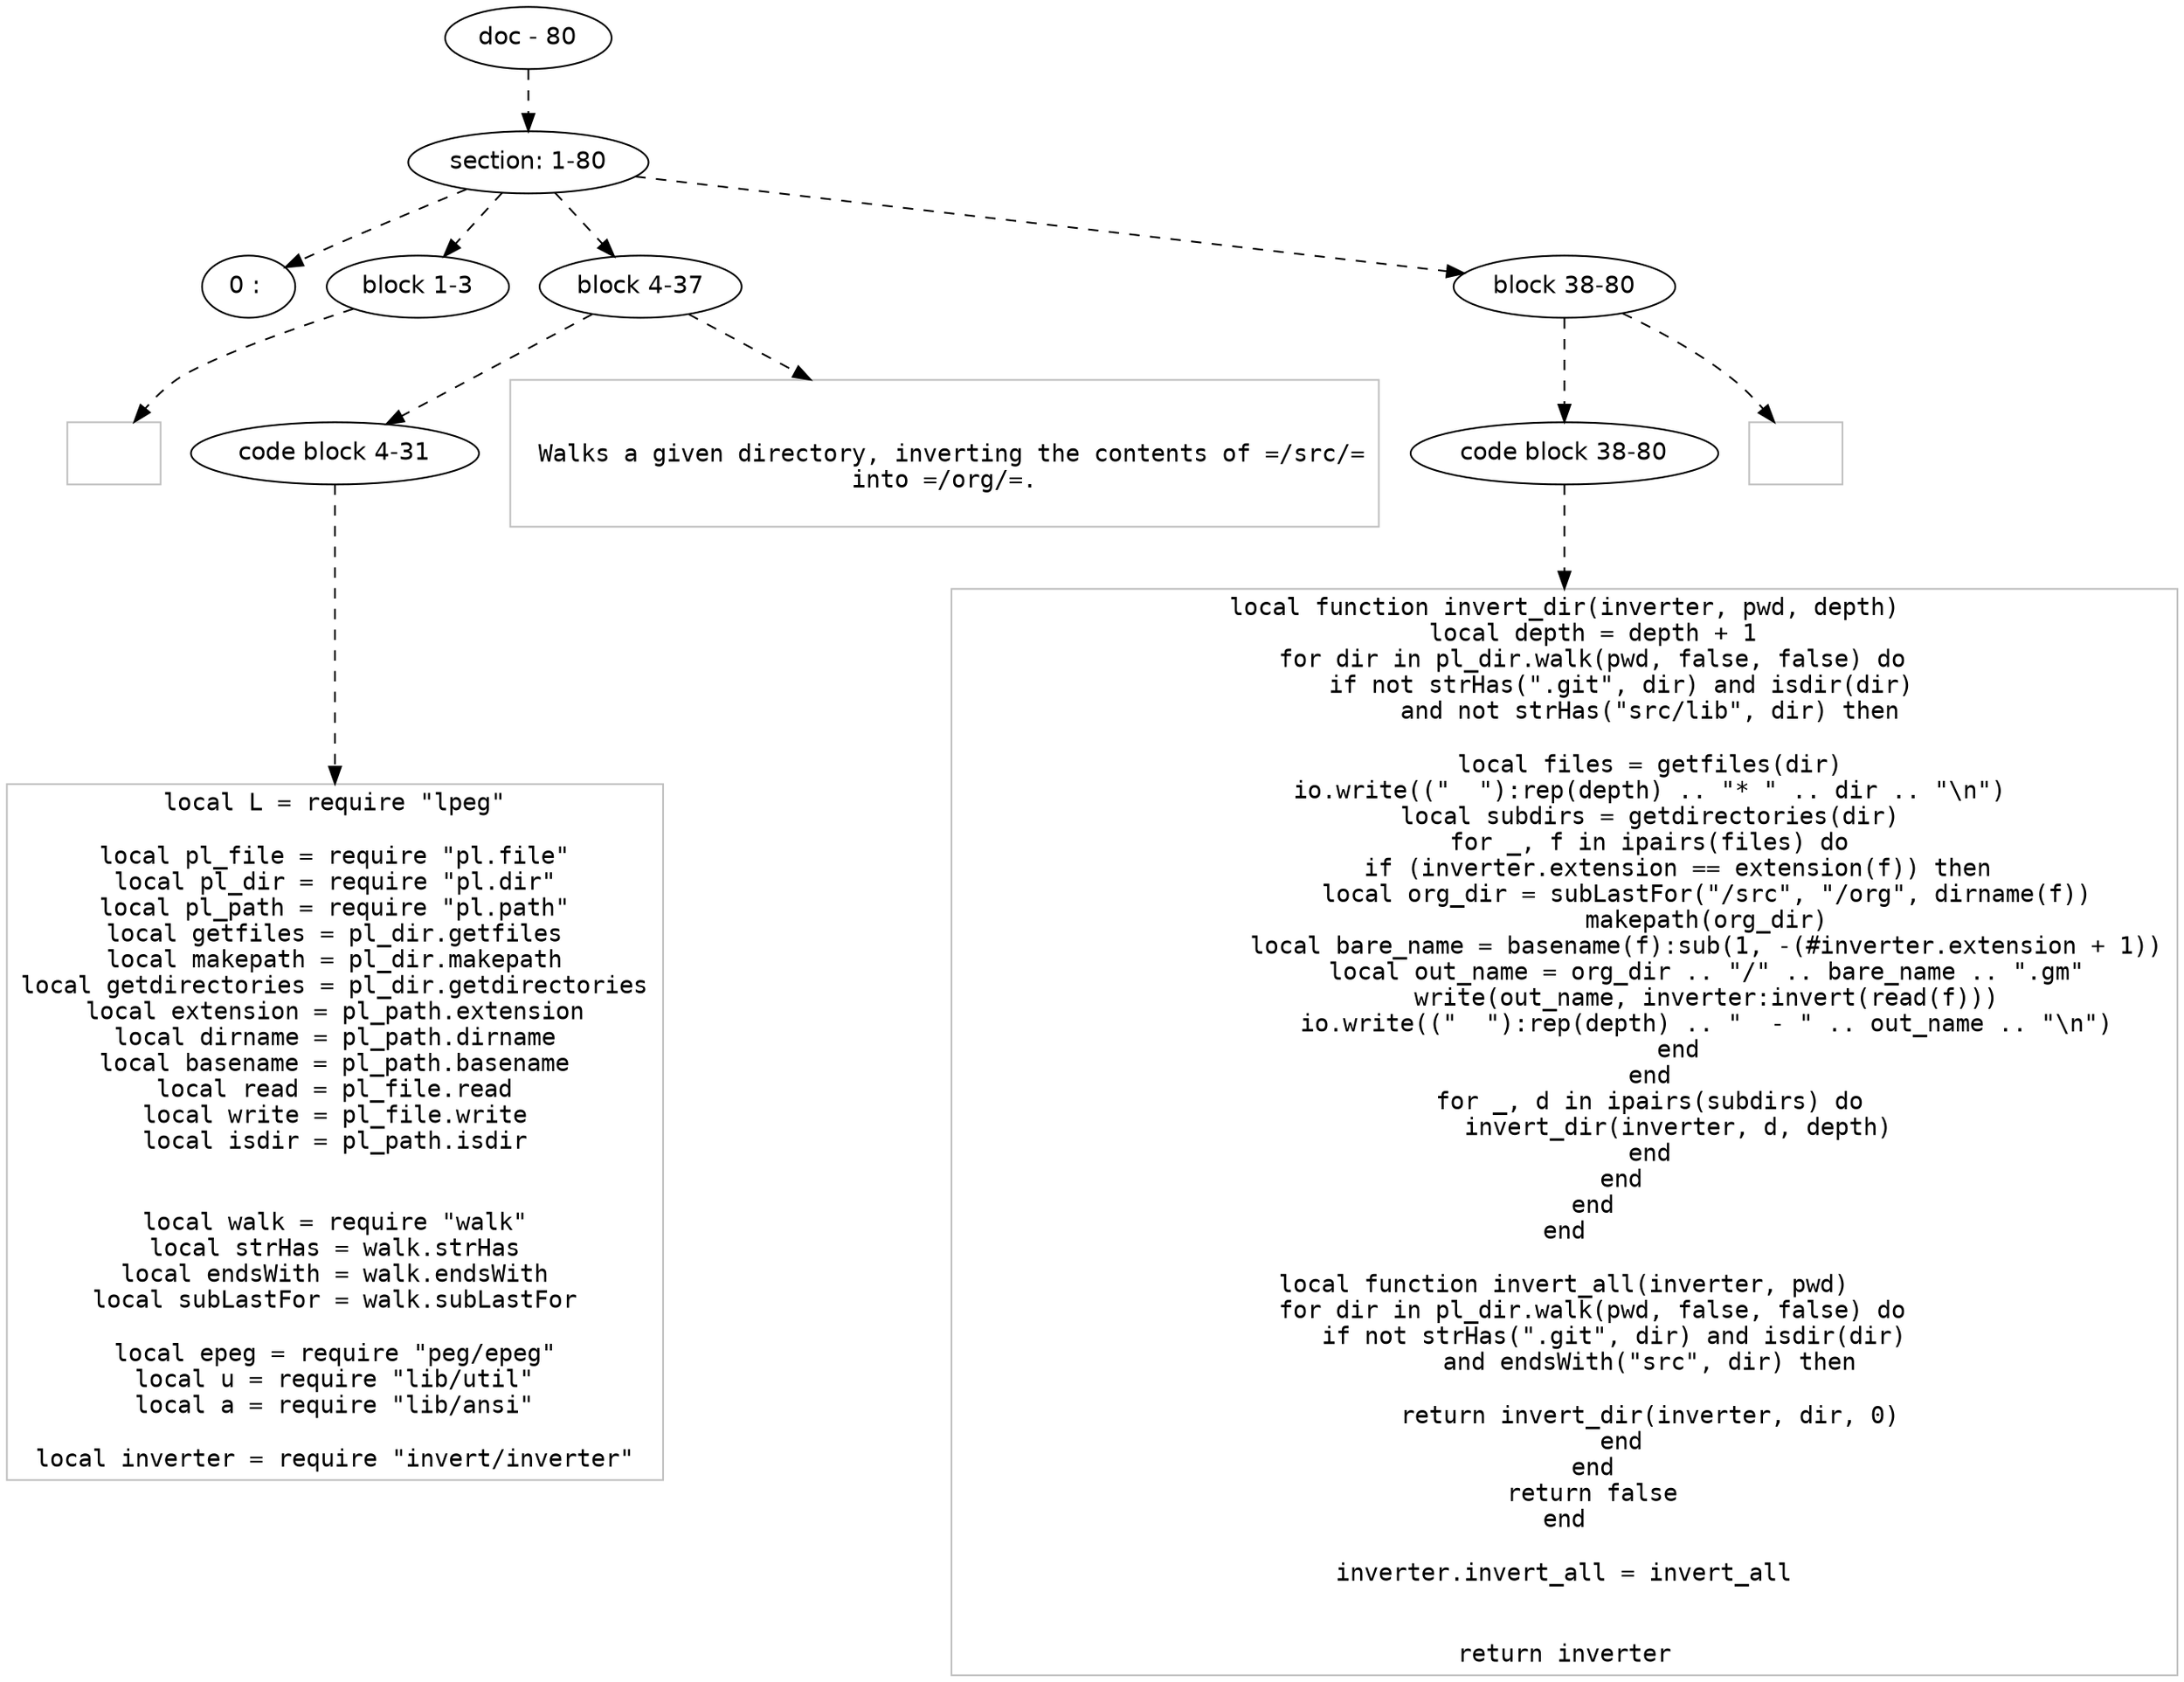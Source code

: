 digraph hierarchy {

node [fontname=Helvetica]
edge [style=dashed]

doc_0 [label="doc - 80"]


doc_0 -> { section_1}
{rank=same; section_1}

section_1 [label="section: 1-80"]


section_1 -> { header_2 block_3 block_4 block_5}
{rank=same; header_2 block_3 block_4 block_5}

header_2 [label="0 : "]

block_3 [label="block 1-3"]

block_4 [label="block 4-37"]

block_5 [label="block 38-80"]



block_3 -> leaf_6
leaf_6  [color=Gray,shape=rectangle,fontname=Inconsolata,label="
"]
block_4 -> { codeblock_7}
{rank=same; codeblock_7}

codeblock_7 [label="code block 4-31"]



codeblock_7 -> leaf_8
leaf_8  [color=Gray,shape=rectangle,fontname=Inconsolata,label="local L = require \"lpeg\"

local pl_file = require \"pl.file\"
local pl_dir = require \"pl.dir\"
local pl_path = require \"pl.path\"
local getfiles = pl_dir.getfiles
local makepath = pl_dir.makepath
local getdirectories = pl_dir.getdirectories
local extension = pl_path.extension
local dirname = pl_path.dirname
local basename = pl_path.basename
local read = pl_file.read
local write = pl_file.write
local isdir = pl_path.isdir


local walk = require \"walk\"
local strHas = walk.strHas
local endsWith = walk.endsWith
local subLastFor = walk.subLastFor

local epeg = require \"peg/epeg\"
local u = require \"lib/util\"
local a = require \"lib/ansi\"

local inverter = require \"invert/inverter\""]

block_4 -> leaf_9
leaf_9  [color=Gray,shape=rectangle,fontname=Inconsolata,label="

 Walks a given directory, inverting the contents of =/src/=
 into =/org/=. 
 
"]
block_5 -> { codeblock_10}
{rank=same; codeblock_10}

codeblock_10 [label="code block 38-80"]



codeblock_10 -> leaf_11
leaf_11  [color=Gray,shape=rectangle,fontname=Inconsolata,label="local function invert_dir(inverter, pwd, depth)
    local depth = depth + 1
    for dir in pl_dir.walk(pwd, false, false) do
        if not strHas(\".git\", dir) and isdir(dir)
            and not strHas(\"src/lib\", dir) then

            local files = getfiles(dir)
            io.write((\"  \"):rep(depth) .. \"* \" .. dir .. \"\\n\")
            local subdirs = getdirectories(dir)
            for _, f in ipairs(files) do
                if (inverter.extension == extension(f)) then
                    local org_dir = subLastFor(\"/src\", \"/org\", dirname(f))
                    makepath(org_dir)
                    local bare_name = basename(f):sub(1, -(#inverter.extension + 1))
                    local out_name = org_dir .. \"/\" .. bare_name .. \".gm\"
                    write(out_name, inverter:invert(read(f)))
                    io.write((\"  \"):rep(depth) .. \"  - \" .. out_name .. \"\\n\")
                end
            end
            for _, d in ipairs(subdirs) do
                invert_dir(inverter, d, depth)
            end
        end
    end
end

local function invert_all(inverter, pwd)
    for dir in pl_dir.walk(pwd, false, false) do
        if not strHas(\".git\", dir) and isdir(dir) 
            and endsWith(\"src\", dir) then

            return invert_dir(inverter, dir, 0)
        end
    end
    return false
end

inverter.invert_all = invert_all


return inverter"]

block_5 -> leaf_12
leaf_12  [color=Gray,shape=rectangle,fontname=Inconsolata,label=""]

}

